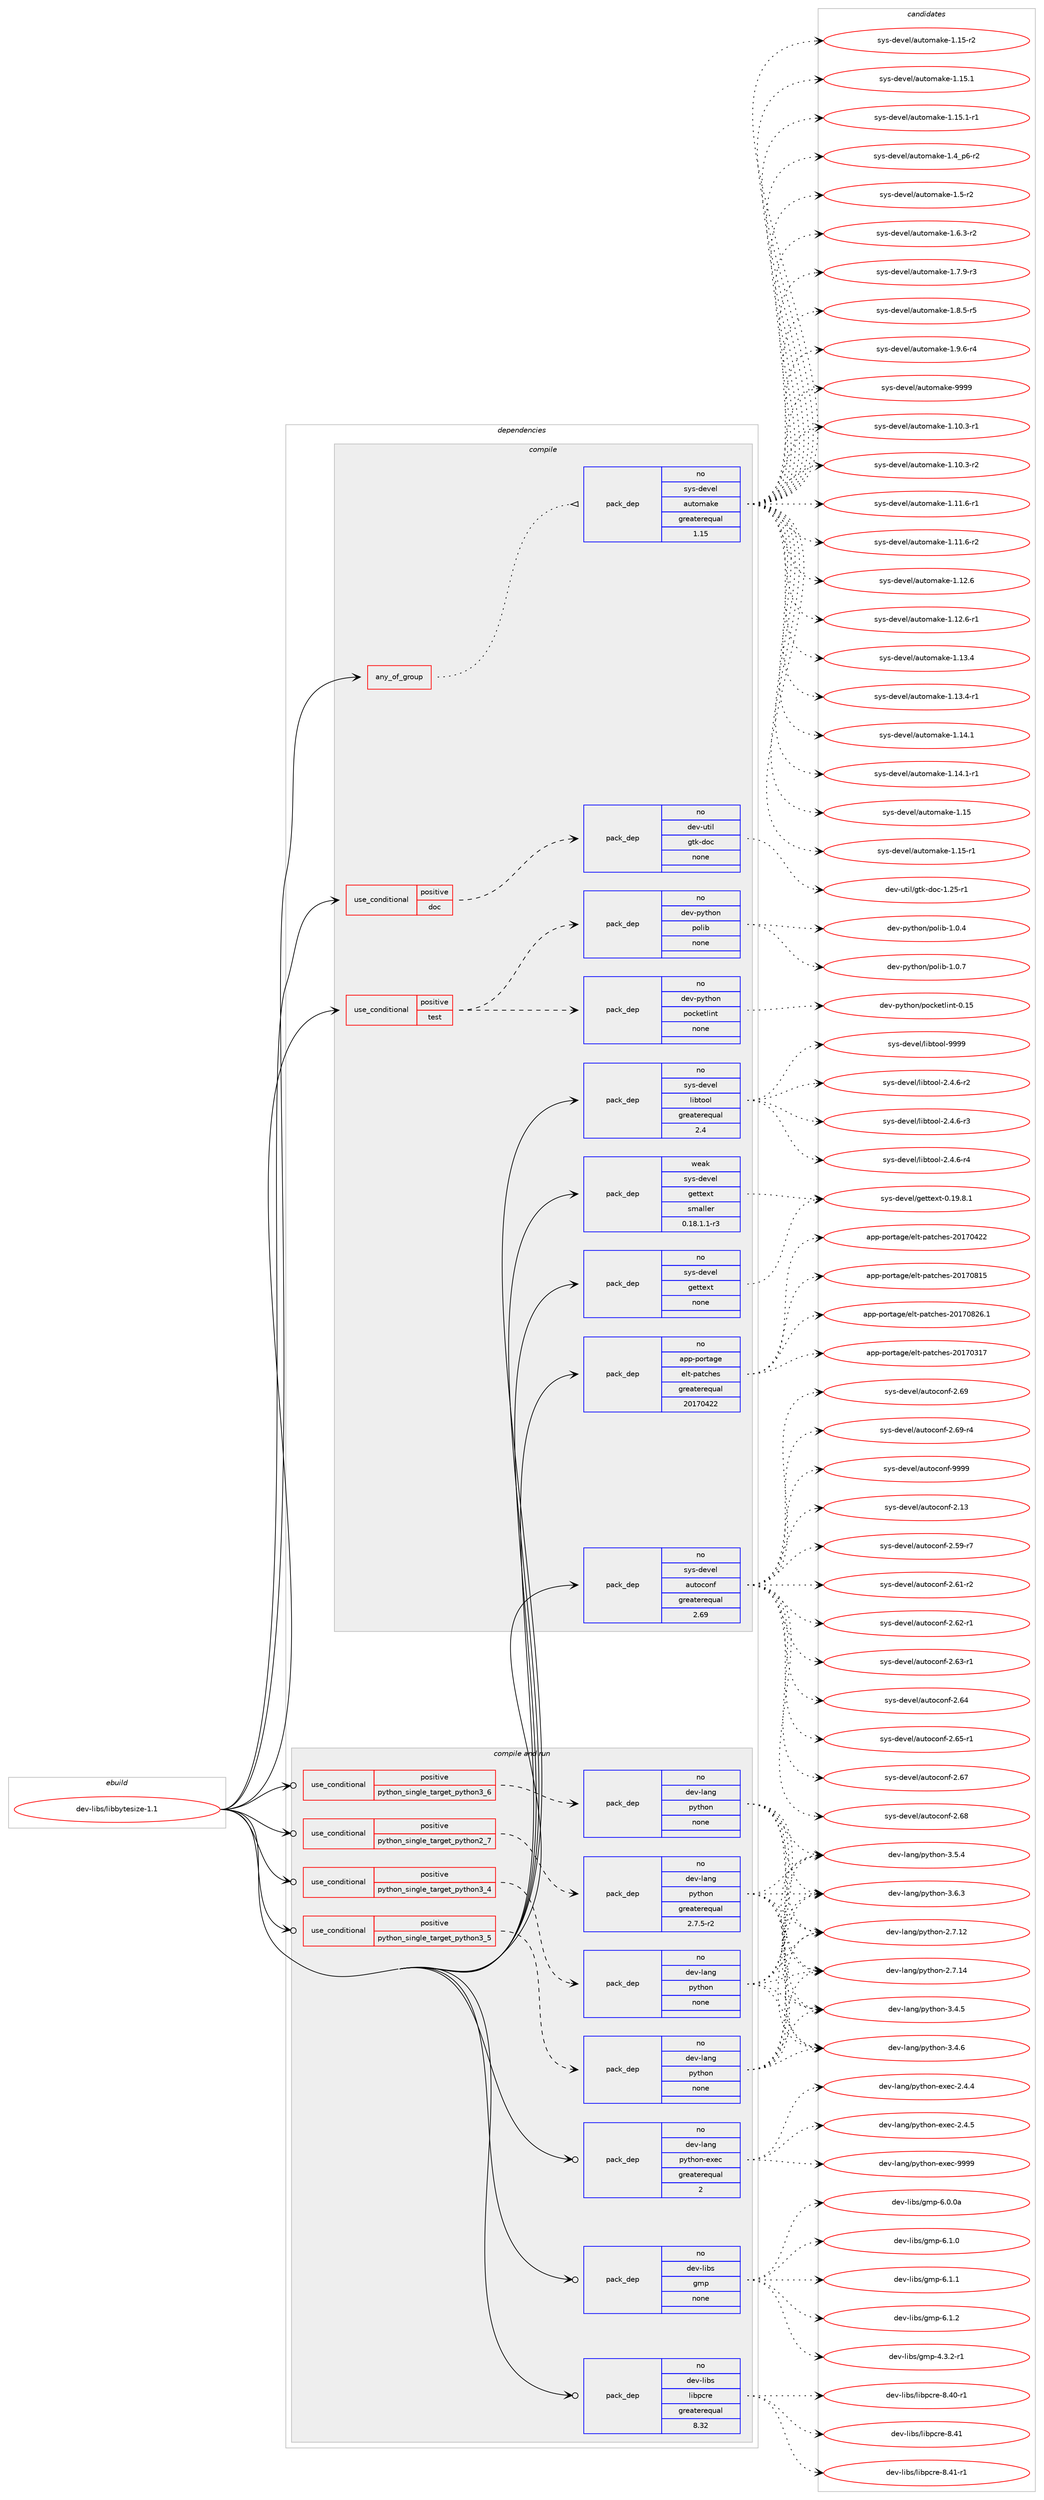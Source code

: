 digraph prolog {

# *************
# Graph options
# *************

newrank=true;
concentrate=true;
compound=true;
graph [rankdir=LR,fontname=Helvetica,fontsize=10,ranksep=1.5];#, ranksep=2.5, nodesep=0.2];
edge  [arrowhead=vee];
node  [fontname=Helvetica,fontsize=10];

# **********
# The ebuild
# **********

subgraph cluster_leftcol {
color=gray;
rank=same;
label=<<i>ebuild</i>>;
id [label="dev-libs/libbytesize-1.1", color=red, width=4, href="../dev-libs/libbytesize-1.1.svg"];
}

# ****************
# The dependencies
# ****************

subgraph cluster_midcol {
color=gray;
label=<<i>dependencies</i>>;
subgraph cluster_compile {
fillcolor="#eeeeee";
style=filled;
label=<<i>compile</i>>;
subgraph any3308 {
dependency114163 [label=<<TABLE BORDER="0" CELLBORDER="1" CELLSPACING="0" CELLPADDING="4"><TR><TD CELLPADDING="10">any_of_group</TD></TR></TABLE>>, shape=none, color=red];subgraph pack86099 {
dependency114164 [label=<<TABLE BORDER="0" CELLBORDER="1" CELLSPACING="0" CELLPADDING="4" WIDTH="220"><TR><TD ROWSPAN="6" CELLPADDING="30">pack_dep</TD></TR><TR><TD WIDTH="110">no</TD></TR><TR><TD>sys-devel</TD></TR><TR><TD>automake</TD></TR><TR><TD>greaterequal</TD></TR><TR><TD>1.15</TD></TR></TABLE>>, shape=none, color=blue];
}
dependency114163:e -> dependency114164:w [weight=20,style="dotted",arrowhead="oinv"];
}
id:e -> dependency114163:w [weight=20,style="solid",arrowhead="vee"];
subgraph cond24726 {
dependency114165 [label=<<TABLE BORDER="0" CELLBORDER="1" CELLSPACING="0" CELLPADDING="4"><TR><TD ROWSPAN="3" CELLPADDING="10">use_conditional</TD></TR><TR><TD>positive</TD></TR><TR><TD>doc</TD></TR></TABLE>>, shape=none, color=red];
subgraph pack86100 {
dependency114166 [label=<<TABLE BORDER="0" CELLBORDER="1" CELLSPACING="0" CELLPADDING="4" WIDTH="220"><TR><TD ROWSPAN="6" CELLPADDING="30">pack_dep</TD></TR><TR><TD WIDTH="110">no</TD></TR><TR><TD>dev-util</TD></TR><TR><TD>gtk-doc</TD></TR><TR><TD>none</TD></TR><TR><TD></TD></TR></TABLE>>, shape=none, color=blue];
}
dependency114165:e -> dependency114166:w [weight=20,style="dashed",arrowhead="vee"];
}
id:e -> dependency114165:w [weight=20,style="solid",arrowhead="vee"];
subgraph cond24727 {
dependency114167 [label=<<TABLE BORDER="0" CELLBORDER="1" CELLSPACING="0" CELLPADDING="4"><TR><TD ROWSPAN="3" CELLPADDING="10">use_conditional</TD></TR><TR><TD>positive</TD></TR><TR><TD>test</TD></TR></TABLE>>, shape=none, color=red];
subgraph pack86101 {
dependency114168 [label=<<TABLE BORDER="0" CELLBORDER="1" CELLSPACING="0" CELLPADDING="4" WIDTH="220"><TR><TD ROWSPAN="6" CELLPADDING="30">pack_dep</TD></TR><TR><TD WIDTH="110">no</TD></TR><TR><TD>dev-python</TD></TR><TR><TD>pocketlint</TD></TR><TR><TD>none</TD></TR><TR><TD></TD></TR></TABLE>>, shape=none, color=blue];
}
dependency114167:e -> dependency114168:w [weight=20,style="dashed",arrowhead="vee"];
subgraph pack86102 {
dependency114169 [label=<<TABLE BORDER="0" CELLBORDER="1" CELLSPACING="0" CELLPADDING="4" WIDTH="220"><TR><TD ROWSPAN="6" CELLPADDING="30">pack_dep</TD></TR><TR><TD WIDTH="110">no</TD></TR><TR><TD>dev-python</TD></TR><TR><TD>polib</TD></TR><TR><TD>none</TD></TR><TR><TD></TD></TR></TABLE>>, shape=none, color=blue];
}
dependency114167:e -> dependency114169:w [weight=20,style="dashed",arrowhead="vee"];
}
id:e -> dependency114167:w [weight=20,style="solid",arrowhead="vee"];
subgraph pack86103 {
dependency114170 [label=<<TABLE BORDER="0" CELLBORDER="1" CELLSPACING="0" CELLPADDING="4" WIDTH="220"><TR><TD ROWSPAN="6" CELLPADDING="30">pack_dep</TD></TR><TR><TD WIDTH="110">no</TD></TR><TR><TD>app-portage</TD></TR><TR><TD>elt-patches</TD></TR><TR><TD>greaterequal</TD></TR><TR><TD>20170422</TD></TR></TABLE>>, shape=none, color=blue];
}
id:e -> dependency114170:w [weight=20,style="solid",arrowhead="vee"];
subgraph pack86104 {
dependency114171 [label=<<TABLE BORDER="0" CELLBORDER="1" CELLSPACING="0" CELLPADDING="4" WIDTH="220"><TR><TD ROWSPAN="6" CELLPADDING="30">pack_dep</TD></TR><TR><TD WIDTH="110">no</TD></TR><TR><TD>sys-devel</TD></TR><TR><TD>autoconf</TD></TR><TR><TD>greaterequal</TD></TR><TR><TD>2.69</TD></TR></TABLE>>, shape=none, color=blue];
}
id:e -> dependency114171:w [weight=20,style="solid",arrowhead="vee"];
subgraph pack86105 {
dependency114172 [label=<<TABLE BORDER="0" CELLBORDER="1" CELLSPACING="0" CELLPADDING="4" WIDTH="220"><TR><TD ROWSPAN="6" CELLPADDING="30">pack_dep</TD></TR><TR><TD WIDTH="110">no</TD></TR><TR><TD>sys-devel</TD></TR><TR><TD>gettext</TD></TR><TR><TD>none</TD></TR><TR><TD></TD></TR></TABLE>>, shape=none, color=blue];
}
id:e -> dependency114172:w [weight=20,style="solid",arrowhead="vee"];
subgraph pack86106 {
dependency114173 [label=<<TABLE BORDER="0" CELLBORDER="1" CELLSPACING="0" CELLPADDING="4" WIDTH="220"><TR><TD ROWSPAN="6" CELLPADDING="30">pack_dep</TD></TR><TR><TD WIDTH="110">no</TD></TR><TR><TD>sys-devel</TD></TR><TR><TD>libtool</TD></TR><TR><TD>greaterequal</TD></TR><TR><TD>2.4</TD></TR></TABLE>>, shape=none, color=blue];
}
id:e -> dependency114173:w [weight=20,style="solid",arrowhead="vee"];
subgraph pack86107 {
dependency114174 [label=<<TABLE BORDER="0" CELLBORDER="1" CELLSPACING="0" CELLPADDING="4" WIDTH="220"><TR><TD ROWSPAN="6" CELLPADDING="30">pack_dep</TD></TR><TR><TD WIDTH="110">weak</TD></TR><TR><TD>sys-devel</TD></TR><TR><TD>gettext</TD></TR><TR><TD>smaller</TD></TR><TR><TD>0.18.1.1-r3</TD></TR></TABLE>>, shape=none, color=blue];
}
id:e -> dependency114174:w [weight=20,style="solid",arrowhead="vee"];
}
subgraph cluster_compileandrun {
fillcolor="#eeeeee";
style=filled;
label=<<i>compile and run</i>>;
subgraph cond24728 {
dependency114175 [label=<<TABLE BORDER="0" CELLBORDER="1" CELLSPACING="0" CELLPADDING="4"><TR><TD ROWSPAN="3" CELLPADDING="10">use_conditional</TD></TR><TR><TD>positive</TD></TR><TR><TD>python_single_target_python2_7</TD></TR></TABLE>>, shape=none, color=red];
subgraph pack86108 {
dependency114176 [label=<<TABLE BORDER="0" CELLBORDER="1" CELLSPACING="0" CELLPADDING="4" WIDTH="220"><TR><TD ROWSPAN="6" CELLPADDING="30">pack_dep</TD></TR><TR><TD WIDTH="110">no</TD></TR><TR><TD>dev-lang</TD></TR><TR><TD>python</TD></TR><TR><TD>greaterequal</TD></TR><TR><TD>2.7.5-r2</TD></TR></TABLE>>, shape=none, color=blue];
}
dependency114175:e -> dependency114176:w [weight=20,style="dashed",arrowhead="vee"];
}
id:e -> dependency114175:w [weight=20,style="solid",arrowhead="odotvee"];
subgraph cond24729 {
dependency114177 [label=<<TABLE BORDER="0" CELLBORDER="1" CELLSPACING="0" CELLPADDING="4"><TR><TD ROWSPAN="3" CELLPADDING="10">use_conditional</TD></TR><TR><TD>positive</TD></TR><TR><TD>python_single_target_python3_4</TD></TR></TABLE>>, shape=none, color=red];
subgraph pack86109 {
dependency114178 [label=<<TABLE BORDER="0" CELLBORDER="1" CELLSPACING="0" CELLPADDING="4" WIDTH="220"><TR><TD ROWSPAN="6" CELLPADDING="30">pack_dep</TD></TR><TR><TD WIDTH="110">no</TD></TR><TR><TD>dev-lang</TD></TR><TR><TD>python</TD></TR><TR><TD>none</TD></TR><TR><TD></TD></TR></TABLE>>, shape=none, color=blue];
}
dependency114177:e -> dependency114178:w [weight=20,style="dashed",arrowhead="vee"];
}
id:e -> dependency114177:w [weight=20,style="solid",arrowhead="odotvee"];
subgraph cond24730 {
dependency114179 [label=<<TABLE BORDER="0" CELLBORDER="1" CELLSPACING="0" CELLPADDING="4"><TR><TD ROWSPAN="3" CELLPADDING="10">use_conditional</TD></TR><TR><TD>positive</TD></TR><TR><TD>python_single_target_python3_5</TD></TR></TABLE>>, shape=none, color=red];
subgraph pack86110 {
dependency114180 [label=<<TABLE BORDER="0" CELLBORDER="1" CELLSPACING="0" CELLPADDING="4" WIDTH="220"><TR><TD ROWSPAN="6" CELLPADDING="30">pack_dep</TD></TR><TR><TD WIDTH="110">no</TD></TR><TR><TD>dev-lang</TD></TR><TR><TD>python</TD></TR><TR><TD>none</TD></TR><TR><TD></TD></TR></TABLE>>, shape=none, color=blue];
}
dependency114179:e -> dependency114180:w [weight=20,style="dashed",arrowhead="vee"];
}
id:e -> dependency114179:w [weight=20,style="solid",arrowhead="odotvee"];
subgraph cond24731 {
dependency114181 [label=<<TABLE BORDER="0" CELLBORDER="1" CELLSPACING="0" CELLPADDING="4"><TR><TD ROWSPAN="3" CELLPADDING="10">use_conditional</TD></TR><TR><TD>positive</TD></TR><TR><TD>python_single_target_python3_6</TD></TR></TABLE>>, shape=none, color=red];
subgraph pack86111 {
dependency114182 [label=<<TABLE BORDER="0" CELLBORDER="1" CELLSPACING="0" CELLPADDING="4" WIDTH="220"><TR><TD ROWSPAN="6" CELLPADDING="30">pack_dep</TD></TR><TR><TD WIDTH="110">no</TD></TR><TR><TD>dev-lang</TD></TR><TR><TD>python</TD></TR><TR><TD>none</TD></TR><TR><TD></TD></TR></TABLE>>, shape=none, color=blue];
}
dependency114181:e -> dependency114182:w [weight=20,style="dashed",arrowhead="vee"];
}
id:e -> dependency114181:w [weight=20,style="solid",arrowhead="odotvee"];
subgraph pack86112 {
dependency114183 [label=<<TABLE BORDER="0" CELLBORDER="1" CELLSPACING="0" CELLPADDING="4" WIDTH="220"><TR><TD ROWSPAN="6" CELLPADDING="30">pack_dep</TD></TR><TR><TD WIDTH="110">no</TD></TR><TR><TD>dev-lang</TD></TR><TR><TD>python-exec</TD></TR><TR><TD>greaterequal</TD></TR><TR><TD>2</TD></TR></TABLE>>, shape=none, color=blue];
}
id:e -> dependency114183:w [weight=20,style="solid",arrowhead="odotvee"];
subgraph pack86113 {
dependency114184 [label=<<TABLE BORDER="0" CELLBORDER="1" CELLSPACING="0" CELLPADDING="4" WIDTH="220"><TR><TD ROWSPAN="6" CELLPADDING="30">pack_dep</TD></TR><TR><TD WIDTH="110">no</TD></TR><TR><TD>dev-libs</TD></TR><TR><TD>gmp</TD></TR><TR><TD>none</TD></TR><TR><TD></TD></TR></TABLE>>, shape=none, color=blue];
}
id:e -> dependency114184:w [weight=20,style="solid",arrowhead="odotvee"];
subgraph pack86114 {
dependency114185 [label=<<TABLE BORDER="0" CELLBORDER="1" CELLSPACING="0" CELLPADDING="4" WIDTH="220"><TR><TD ROWSPAN="6" CELLPADDING="30">pack_dep</TD></TR><TR><TD WIDTH="110">no</TD></TR><TR><TD>dev-libs</TD></TR><TR><TD>libpcre</TD></TR><TR><TD>greaterequal</TD></TR><TR><TD>8.32</TD></TR></TABLE>>, shape=none, color=blue];
}
id:e -> dependency114185:w [weight=20,style="solid",arrowhead="odotvee"];
}
subgraph cluster_run {
fillcolor="#eeeeee";
style=filled;
label=<<i>run</i>>;
}
}

# **************
# The candidates
# **************

subgraph cluster_choices {
rank=same;
color=gray;
label=<<i>candidates</i>>;

subgraph choice86099 {
color=black;
nodesep=1;
choice11512111545100101118101108479711711611110997107101454946494846514511449 [label="sys-devel/automake-1.10.3-r1", color=red, width=4,href="../sys-devel/automake-1.10.3-r1.svg"];
choice11512111545100101118101108479711711611110997107101454946494846514511450 [label="sys-devel/automake-1.10.3-r2", color=red, width=4,href="../sys-devel/automake-1.10.3-r2.svg"];
choice11512111545100101118101108479711711611110997107101454946494946544511449 [label="sys-devel/automake-1.11.6-r1", color=red, width=4,href="../sys-devel/automake-1.11.6-r1.svg"];
choice11512111545100101118101108479711711611110997107101454946494946544511450 [label="sys-devel/automake-1.11.6-r2", color=red, width=4,href="../sys-devel/automake-1.11.6-r2.svg"];
choice1151211154510010111810110847971171161111099710710145494649504654 [label="sys-devel/automake-1.12.6", color=red, width=4,href="../sys-devel/automake-1.12.6.svg"];
choice11512111545100101118101108479711711611110997107101454946495046544511449 [label="sys-devel/automake-1.12.6-r1", color=red, width=4,href="../sys-devel/automake-1.12.6-r1.svg"];
choice1151211154510010111810110847971171161111099710710145494649514652 [label="sys-devel/automake-1.13.4", color=red, width=4,href="../sys-devel/automake-1.13.4.svg"];
choice11512111545100101118101108479711711611110997107101454946495146524511449 [label="sys-devel/automake-1.13.4-r1", color=red, width=4,href="../sys-devel/automake-1.13.4-r1.svg"];
choice1151211154510010111810110847971171161111099710710145494649524649 [label="sys-devel/automake-1.14.1", color=red, width=4,href="../sys-devel/automake-1.14.1.svg"];
choice11512111545100101118101108479711711611110997107101454946495246494511449 [label="sys-devel/automake-1.14.1-r1", color=red, width=4,href="../sys-devel/automake-1.14.1-r1.svg"];
choice115121115451001011181011084797117116111109971071014549464953 [label="sys-devel/automake-1.15", color=red, width=4,href="../sys-devel/automake-1.15.svg"];
choice1151211154510010111810110847971171161111099710710145494649534511449 [label="sys-devel/automake-1.15-r1", color=red, width=4,href="../sys-devel/automake-1.15-r1.svg"];
choice1151211154510010111810110847971171161111099710710145494649534511450 [label="sys-devel/automake-1.15-r2", color=red, width=4,href="../sys-devel/automake-1.15-r2.svg"];
choice1151211154510010111810110847971171161111099710710145494649534649 [label="sys-devel/automake-1.15.1", color=red, width=4,href="../sys-devel/automake-1.15.1.svg"];
choice11512111545100101118101108479711711611110997107101454946495346494511449 [label="sys-devel/automake-1.15.1-r1", color=red, width=4,href="../sys-devel/automake-1.15.1-r1.svg"];
choice115121115451001011181011084797117116111109971071014549465295112544511450 [label="sys-devel/automake-1.4_p6-r2", color=red, width=4,href="../sys-devel/automake-1.4_p6-r2.svg"];
choice11512111545100101118101108479711711611110997107101454946534511450 [label="sys-devel/automake-1.5-r2", color=red, width=4,href="../sys-devel/automake-1.5-r2.svg"];
choice115121115451001011181011084797117116111109971071014549465446514511450 [label="sys-devel/automake-1.6.3-r2", color=red, width=4,href="../sys-devel/automake-1.6.3-r2.svg"];
choice115121115451001011181011084797117116111109971071014549465546574511451 [label="sys-devel/automake-1.7.9-r3", color=red, width=4,href="../sys-devel/automake-1.7.9-r3.svg"];
choice115121115451001011181011084797117116111109971071014549465646534511453 [label="sys-devel/automake-1.8.5-r5", color=red, width=4,href="../sys-devel/automake-1.8.5-r5.svg"];
choice115121115451001011181011084797117116111109971071014549465746544511452 [label="sys-devel/automake-1.9.6-r4", color=red, width=4,href="../sys-devel/automake-1.9.6-r4.svg"];
choice115121115451001011181011084797117116111109971071014557575757 [label="sys-devel/automake-9999", color=red, width=4,href="../sys-devel/automake-9999.svg"];
dependency114164:e -> choice11512111545100101118101108479711711611110997107101454946494846514511449:w [style=dotted,weight="100"];
dependency114164:e -> choice11512111545100101118101108479711711611110997107101454946494846514511450:w [style=dotted,weight="100"];
dependency114164:e -> choice11512111545100101118101108479711711611110997107101454946494946544511449:w [style=dotted,weight="100"];
dependency114164:e -> choice11512111545100101118101108479711711611110997107101454946494946544511450:w [style=dotted,weight="100"];
dependency114164:e -> choice1151211154510010111810110847971171161111099710710145494649504654:w [style=dotted,weight="100"];
dependency114164:e -> choice11512111545100101118101108479711711611110997107101454946495046544511449:w [style=dotted,weight="100"];
dependency114164:e -> choice1151211154510010111810110847971171161111099710710145494649514652:w [style=dotted,weight="100"];
dependency114164:e -> choice11512111545100101118101108479711711611110997107101454946495146524511449:w [style=dotted,weight="100"];
dependency114164:e -> choice1151211154510010111810110847971171161111099710710145494649524649:w [style=dotted,weight="100"];
dependency114164:e -> choice11512111545100101118101108479711711611110997107101454946495246494511449:w [style=dotted,weight="100"];
dependency114164:e -> choice115121115451001011181011084797117116111109971071014549464953:w [style=dotted,weight="100"];
dependency114164:e -> choice1151211154510010111810110847971171161111099710710145494649534511449:w [style=dotted,weight="100"];
dependency114164:e -> choice1151211154510010111810110847971171161111099710710145494649534511450:w [style=dotted,weight="100"];
dependency114164:e -> choice1151211154510010111810110847971171161111099710710145494649534649:w [style=dotted,weight="100"];
dependency114164:e -> choice11512111545100101118101108479711711611110997107101454946495346494511449:w [style=dotted,weight="100"];
dependency114164:e -> choice115121115451001011181011084797117116111109971071014549465295112544511450:w [style=dotted,weight="100"];
dependency114164:e -> choice11512111545100101118101108479711711611110997107101454946534511450:w [style=dotted,weight="100"];
dependency114164:e -> choice115121115451001011181011084797117116111109971071014549465446514511450:w [style=dotted,weight="100"];
dependency114164:e -> choice115121115451001011181011084797117116111109971071014549465546574511451:w [style=dotted,weight="100"];
dependency114164:e -> choice115121115451001011181011084797117116111109971071014549465646534511453:w [style=dotted,weight="100"];
dependency114164:e -> choice115121115451001011181011084797117116111109971071014549465746544511452:w [style=dotted,weight="100"];
dependency114164:e -> choice115121115451001011181011084797117116111109971071014557575757:w [style=dotted,weight="100"];
}
subgraph choice86100 {
color=black;
nodesep=1;
choice1001011184511711610510847103116107451001119945494650534511449 [label="dev-util/gtk-doc-1.25-r1", color=red, width=4,href="../dev-util/gtk-doc-1.25-r1.svg"];
dependency114166:e -> choice1001011184511711610510847103116107451001119945494650534511449:w [style=dotted,weight="100"];
}
subgraph choice86101 {
color=black;
nodesep=1;
choice1001011184511212111610411111047112111991071011161081051101164548464953 [label="dev-python/pocketlint-0.15", color=red, width=4,href="../dev-python/pocketlint-0.15.svg"];
dependency114168:e -> choice1001011184511212111610411111047112111991071011161081051101164548464953:w [style=dotted,weight="100"];
}
subgraph choice86102 {
color=black;
nodesep=1;
choice100101118451121211161041111104711211110810598454946484652 [label="dev-python/polib-1.0.4", color=red, width=4,href="../dev-python/polib-1.0.4.svg"];
choice100101118451121211161041111104711211110810598454946484655 [label="dev-python/polib-1.0.7", color=red, width=4,href="../dev-python/polib-1.0.7.svg"];
dependency114169:e -> choice100101118451121211161041111104711211110810598454946484652:w [style=dotted,weight="100"];
dependency114169:e -> choice100101118451121211161041111104711211110810598454946484655:w [style=dotted,weight="100"];
}
subgraph choice86103 {
color=black;
nodesep=1;
choice97112112451121111141169710310147101108116451129711699104101115455048495548514955 [label="app-portage/elt-patches-20170317", color=red, width=4,href="../app-portage/elt-patches-20170317.svg"];
choice97112112451121111141169710310147101108116451129711699104101115455048495548525050 [label="app-portage/elt-patches-20170422", color=red, width=4,href="../app-portage/elt-patches-20170422.svg"];
choice97112112451121111141169710310147101108116451129711699104101115455048495548564953 [label="app-portage/elt-patches-20170815", color=red, width=4,href="../app-portage/elt-patches-20170815.svg"];
choice971121124511211111411697103101471011081164511297116991041011154550484955485650544649 [label="app-portage/elt-patches-20170826.1", color=red, width=4,href="../app-portage/elt-patches-20170826.1.svg"];
dependency114170:e -> choice97112112451121111141169710310147101108116451129711699104101115455048495548514955:w [style=dotted,weight="100"];
dependency114170:e -> choice97112112451121111141169710310147101108116451129711699104101115455048495548525050:w [style=dotted,weight="100"];
dependency114170:e -> choice97112112451121111141169710310147101108116451129711699104101115455048495548564953:w [style=dotted,weight="100"];
dependency114170:e -> choice971121124511211111411697103101471011081164511297116991041011154550484955485650544649:w [style=dotted,weight="100"];
}
subgraph choice86104 {
color=black;
nodesep=1;
choice115121115451001011181011084797117116111991111101024550464951 [label="sys-devel/autoconf-2.13", color=red, width=4,href="../sys-devel/autoconf-2.13.svg"];
choice1151211154510010111810110847971171161119911111010245504653574511455 [label="sys-devel/autoconf-2.59-r7", color=red, width=4,href="../sys-devel/autoconf-2.59-r7.svg"];
choice1151211154510010111810110847971171161119911111010245504654494511450 [label="sys-devel/autoconf-2.61-r2", color=red, width=4,href="../sys-devel/autoconf-2.61-r2.svg"];
choice1151211154510010111810110847971171161119911111010245504654504511449 [label="sys-devel/autoconf-2.62-r1", color=red, width=4,href="../sys-devel/autoconf-2.62-r1.svg"];
choice1151211154510010111810110847971171161119911111010245504654514511449 [label="sys-devel/autoconf-2.63-r1", color=red, width=4,href="../sys-devel/autoconf-2.63-r1.svg"];
choice115121115451001011181011084797117116111991111101024550465452 [label="sys-devel/autoconf-2.64", color=red, width=4,href="../sys-devel/autoconf-2.64.svg"];
choice1151211154510010111810110847971171161119911111010245504654534511449 [label="sys-devel/autoconf-2.65-r1", color=red, width=4,href="../sys-devel/autoconf-2.65-r1.svg"];
choice115121115451001011181011084797117116111991111101024550465455 [label="sys-devel/autoconf-2.67", color=red, width=4,href="../sys-devel/autoconf-2.67.svg"];
choice115121115451001011181011084797117116111991111101024550465456 [label="sys-devel/autoconf-2.68", color=red, width=4,href="../sys-devel/autoconf-2.68.svg"];
choice115121115451001011181011084797117116111991111101024550465457 [label="sys-devel/autoconf-2.69", color=red, width=4,href="../sys-devel/autoconf-2.69.svg"];
choice1151211154510010111810110847971171161119911111010245504654574511452 [label="sys-devel/autoconf-2.69-r4", color=red, width=4,href="../sys-devel/autoconf-2.69-r4.svg"];
choice115121115451001011181011084797117116111991111101024557575757 [label="sys-devel/autoconf-9999", color=red, width=4,href="../sys-devel/autoconf-9999.svg"];
dependency114171:e -> choice115121115451001011181011084797117116111991111101024550464951:w [style=dotted,weight="100"];
dependency114171:e -> choice1151211154510010111810110847971171161119911111010245504653574511455:w [style=dotted,weight="100"];
dependency114171:e -> choice1151211154510010111810110847971171161119911111010245504654494511450:w [style=dotted,weight="100"];
dependency114171:e -> choice1151211154510010111810110847971171161119911111010245504654504511449:w [style=dotted,weight="100"];
dependency114171:e -> choice1151211154510010111810110847971171161119911111010245504654514511449:w [style=dotted,weight="100"];
dependency114171:e -> choice115121115451001011181011084797117116111991111101024550465452:w [style=dotted,weight="100"];
dependency114171:e -> choice1151211154510010111810110847971171161119911111010245504654534511449:w [style=dotted,weight="100"];
dependency114171:e -> choice115121115451001011181011084797117116111991111101024550465455:w [style=dotted,weight="100"];
dependency114171:e -> choice115121115451001011181011084797117116111991111101024550465456:w [style=dotted,weight="100"];
dependency114171:e -> choice115121115451001011181011084797117116111991111101024550465457:w [style=dotted,weight="100"];
dependency114171:e -> choice1151211154510010111810110847971171161119911111010245504654574511452:w [style=dotted,weight="100"];
dependency114171:e -> choice115121115451001011181011084797117116111991111101024557575757:w [style=dotted,weight="100"];
}
subgraph choice86105 {
color=black;
nodesep=1;
choice1151211154510010111810110847103101116116101120116454846495746564649 [label="sys-devel/gettext-0.19.8.1", color=red, width=4,href="../sys-devel/gettext-0.19.8.1.svg"];
dependency114172:e -> choice1151211154510010111810110847103101116116101120116454846495746564649:w [style=dotted,weight="100"];
}
subgraph choice86106 {
color=black;
nodesep=1;
choice1151211154510010111810110847108105981161111111084550465246544511450 [label="sys-devel/libtool-2.4.6-r2", color=red, width=4,href="../sys-devel/libtool-2.4.6-r2.svg"];
choice1151211154510010111810110847108105981161111111084550465246544511451 [label="sys-devel/libtool-2.4.6-r3", color=red, width=4,href="../sys-devel/libtool-2.4.6-r3.svg"];
choice1151211154510010111810110847108105981161111111084550465246544511452 [label="sys-devel/libtool-2.4.6-r4", color=red, width=4,href="../sys-devel/libtool-2.4.6-r4.svg"];
choice1151211154510010111810110847108105981161111111084557575757 [label="sys-devel/libtool-9999", color=red, width=4,href="../sys-devel/libtool-9999.svg"];
dependency114173:e -> choice1151211154510010111810110847108105981161111111084550465246544511450:w [style=dotted,weight="100"];
dependency114173:e -> choice1151211154510010111810110847108105981161111111084550465246544511451:w [style=dotted,weight="100"];
dependency114173:e -> choice1151211154510010111810110847108105981161111111084550465246544511452:w [style=dotted,weight="100"];
dependency114173:e -> choice1151211154510010111810110847108105981161111111084557575757:w [style=dotted,weight="100"];
}
subgraph choice86107 {
color=black;
nodesep=1;
choice1151211154510010111810110847103101116116101120116454846495746564649 [label="sys-devel/gettext-0.19.8.1", color=red, width=4,href="../sys-devel/gettext-0.19.8.1.svg"];
dependency114174:e -> choice1151211154510010111810110847103101116116101120116454846495746564649:w [style=dotted,weight="100"];
}
subgraph choice86108 {
color=black;
nodesep=1;
choice10010111845108971101034711212111610411111045504655464950 [label="dev-lang/python-2.7.12", color=red, width=4,href="../dev-lang/python-2.7.12.svg"];
choice10010111845108971101034711212111610411111045504655464952 [label="dev-lang/python-2.7.14", color=red, width=4,href="../dev-lang/python-2.7.14.svg"];
choice100101118451089711010347112121116104111110455146524653 [label="dev-lang/python-3.4.5", color=red, width=4,href="../dev-lang/python-3.4.5.svg"];
choice100101118451089711010347112121116104111110455146524654 [label="dev-lang/python-3.4.6", color=red, width=4,href="../dev-lang/python-3.4.6.svg"];
choice100101118451089711010347112121116104111110455146534652 [label="dev-lang/python-3.5.4", color=red, width=4,href="../dev-lang/python-3.5.4.svg"];
choice100101118451089711010347112121116104111110455146544651 [label="dev-lang/python-3.6.3", color=red, width=4,href="../dev-lang/python-3.6.3.svg"];
dependency114176:e -> choice10010111845108971101034711212111610411111045504655464950:w [style=dotted,weight="100"];
dependency114176:e -> choice10010111845108971101034711212111610411111045504655464952:w [style=dotted,weight="100"];
dependency114176:e -> choice100101118451089711010347112121116104111110455146524653:w [style=dotted,weight="100"];
dependency114176:e -> choice100101118451089711010347112121116104111110455146524654:w [style=dotted,weight="100"];
dependency114176:e -> choice100101118451089711010347112121116104111110455146534652:w [style=dotted,weight="100"];
dependency114176:e -> choice100101118451089711010347112121116104111110455146544651:w [style=dotted,weight="100"];
}
subgraph choice86109 {
color=black;
nodesep=1;
choice10010111845108971101034711212111610411111045504655464950 [label="dev-lang/python-2.7.12", color=red, width=4,href="../dev-lang/python-2.7.12.svg"];
choice10010111845108971101034711212111610411111045504655464952 [label="dev-lang/python-2.7.14", color=red, width=4,href="../dev-lang/python-2.7.14.svg"];
choice100101118451089711010347112121116104111110455146524653 [label="dev-lang/python-3.4.5", color=red, width=4,href="../dev-lang/python-3.4.5.svg"];
choice100101118451089711010347112121116104111110455146524654 [label="dev-lang/python-3.4.6", color=red, width=4,href="../dev-lang/python-3.4.6.svg"];
choice100101118451089711010347112121116104111110455146534652 [label="dev-lang/python-3.5.4", color=red, width=4,href="../dev-lang/python-3.5.4.svg"];
choice100101118451089711010347112121116104111110455146544651 [label="dev-lang/python-3.6.3", color=red, width=4,href="../dev-lang/python-3.6.3.svg"];
dependency114178:e -> choice10010111845108971101034711212111610411111045504655464950:w [style=dotted,weight="100"];
dependency114178:e -> choice10010111845108971101034711212111610411111045504655464952:w [style=dotted,weight="100"];
dependency114178:e -> choice100101118451089711010347112121116104111110455146524653:w [style=dotted,weight="100"];
dependency114178:e -> choice100101118451089711010347112121116104111110455146524654:w [style=dotted,weight="100"];
dependency114178:e -> choice100101118451089711010347112121116104111110455146534652:w [style=dotted,weight="100"];
dependency114178:e -> choice100101118451089711010347112121116104111110455146544651:w [style=dotted,weight="100"];
}
subgraph choice86110 {
color=black;
nodesep=1;
choice10010111845108971101034711212111610411111045504655464950 [label="dev-lang/python-2.7.12", color=red, width=4,href="../dev-lang/python-2.7.12.svg"];
choice10010111845108971101034711212111610411111045504655464952 [label="dev-lang/python-2.7.14", color=red, width=4,href="../dev-lang/python-2.7.14.svg"];
choice100101118451089711010347112121116104111110455146524653 [label="dev-lang/python-3.4.5", color=red, width=4,href="../dev-lang/python-3.4.5.svg"];
choice100101118451089711010347112121116104111110455146524654 [label="dev-lang/python-3.4.6", color=red, width=4,href="../dev-lang/python-3.4.6.svg"];
choice100101118451089711010347112121116104111110455146534652 [label="dev-lang/python-3.5.4", color=red, width=4,href="../dev-lang/python-3.5.4.svg"];
choice100101118451089711010347112121116104111110455146544651 [label="dev-lang/python-3.6.3", color=red, width=4,href="../dev-lang/python-3.6.3.svg"];
dependency114180:e -> choice10010111845108971101034711212111610411111045504655464950:w [style=dotted,weight="100"];
dependency114180:e -> choice10010111845108971101034711212111610411111045504655464952:w [style=dotted,weight="100"];
dependency114180:e -> choice100101118451089711010347112121116104111110455146524653:w [style=dotted,weight="100"];
dependency114180:e -> choice100101118451089711010347112121116104111110455146524654:w [style=dotted,weight="100"];
dependency114180:e -> choice100101118451089711010347112121116104111110455146534652:w [style=dotted,weight="100"];
dependency114180:e -> choice100101118451089711010347112121116104111110455146544651:w [style=dotted,weight="100"];
}
subgraph choice86111 {
color=black;
nodesep=1;
choice10010111845108971101034711212111610411111045504655464950 [label="dev-lang/python-2.7.12", color=red, width=4,href="../dev-lang/python-2.7.12.svg"];
choice10010111845108971101034711212111610411111045504655464952 [label="dev-lang/python-2.7.14", color=red, width=4,href="../dev-lang/python-2.7.14.svg"];
choice100101118451089711010347112121116104111110455146524653 [label="dev-lang/python-3.4.5", color=red, width=4,href="../dev-lang/python-3.4.5.svg"];
choice100101118451089711010347112121116104111110455146524654 [label="dev-lang/python-3.4.6", color=red, width=4,href="../dev-lang/python-3.4.6.svg"];
choice100101118451089711010347112121116104111110455146534652 [label="dev-lang/python-3.5.4", color=red, width=4,href="../dev-lang/python-3.5.4.svg"];
choice100101118451089711010347112121116104111110455146544651 [label="dev-lang/python-3.6.3", color=red, width=4,href="../dev-lang/python-3.6.3.svg"];
dependency114182:e -> choice10010111845108971101034711212111610411111045504655464950:w [style=dotted,weight="100"];
dependency114182:e -> choice10010111845108971101034711212111610411111045504655464952:w [style=dotted,weight="100"];
dependency114182:e -> choice100101118451089711010347112121116104111110455146524653:w [style=dotted,weight="100"];
dependency114182:e -> choice100101118451089711010347112121116104111110455146524654:w [style=dotted,weight="100"];
dependency114182:e -> choice100101118451089711010347112121116104111110455146534652:w [style=dotted,weight="100"];
dependency114182:e -> choice100101118451089711010347112121116104111110455146544651:w [style=dotted,weight="100"];
}
subgraph choice86112 {
color=black;
nodesep=1;
choice1001011184510897110103471121211161041111104510112010199455046524652 [label="dev-lang/python-exec-2.4.4", color=red, width=4,href="../dev-lang/python-exec-2.4.4.svg"];
choice1001011184510897110103471121211161041111104510112010199455046524653 [label="dev-lang/python-exec-2.4.5", color=red, width=4,href="../dev-lang/python-exec-2.4.5.svg"];
choice10010111845108971101034711212111610411111045101120101994557575757 [label="dev-lang/python-exec-9999", color=red, width=4,href="../dev-lang/python-exec-9999.svg"];
dependency114183:e -> choice1001011184510897110103471121211161041111104510112010199455046524652:w [style=dotted,weight="100"];
dependency114183:e -> choice1001011184510897110103471121211161041111104510112010199455046524653:w [style=dotted,weight="100"];
dependency114183:e -> choice10010111845108971101034711212111610411111045101120101994557575757:w [style=dotted,weight="100"];
}
subgraph choice86113 {
color=black;
nodesep=1;
choice1001011184510810598115471031091124552465146504511449 [label="dev-libs/gmp-4.3.2-r1", color=red, width=4,href="../dev-libs/gmp-4.3.2-r1.svg"];
choice10010111845108105981154710310911245544648464897 [label="dev-libs/gmp-6.0.0a", color=red, width=4,href="../dev-libs/gmp-6.0.0a.svg"];
choice100101118451081059811547103109112455446494648 [label="dev-libs/gmp-6.1.0", color=red, width=4,href="../dev-libs/gmp-6.1.0.svg"];
choice100101118451081059811547103109112455446494649 [label="dev-libs/gmp-6.1.1", color=red, width=4,href="../dev-libs/gmp-6.1.1.svg"];
choice100101118451081059811547103109112455446494650 [label="dev-libs/gmp-6.1.2", color=red, width=4,href="../dev-libs/gmp-6.1.2.svg"];
dependency114184:e -> choice1001011184510810598115471031091124552465146504511449:w [style=dotted,weight="100"];
dependency114184:e -> choice10010111845108105981154710310911245544648464897:w [style=dotted,weight="100"];
dependency114184:e -> choice100101118451081059811547103109112455446494648:w [style=dotted,weight="100"];
dependency114184:e -> choice100101118451081059811547103109112455446494649:w [style=dotted,weight="100"];
dependency114184:e -> choice100101118451081059811547103109112455446494650:w [style=dotted,weight="100"];
}
subgraph choice86114 {
color=black;
nodesep=1;
choice100101118451081059811547108105981129911410145564652484511449 [label="dev-libs/libpcre-8.40-r1", color=red, width=4,href="../dev-libs/libpcre-8.40-r1.svg"];
choice10010111845108105981154710810598112991141014556465249 [label="dev-libs/libpcre-8.41", color=red, width=4,href="../dev-libs/libpcre-8.41.svg"];
choice100101118451081059811547108105981129911410145564652494511449 [label="dev-libs/libpcre-8.41-r1", color=red, width=4,href="../dev-libs/libpcre-8.41-r1.svg"];
dependency114185:e -> choice100101118451081059811547108105981129911410145564652484511449:w [style=dotted,weight="100"];
dependency114185:e -> choice10010111845108105981154710810598112991141014556465249:w [style=dotted,weight="100"];
dependency114185:e -> choice100101118451081059811547108105981129911410145564652494511449:w [style=dotted,weight="100"];
}
}

}
